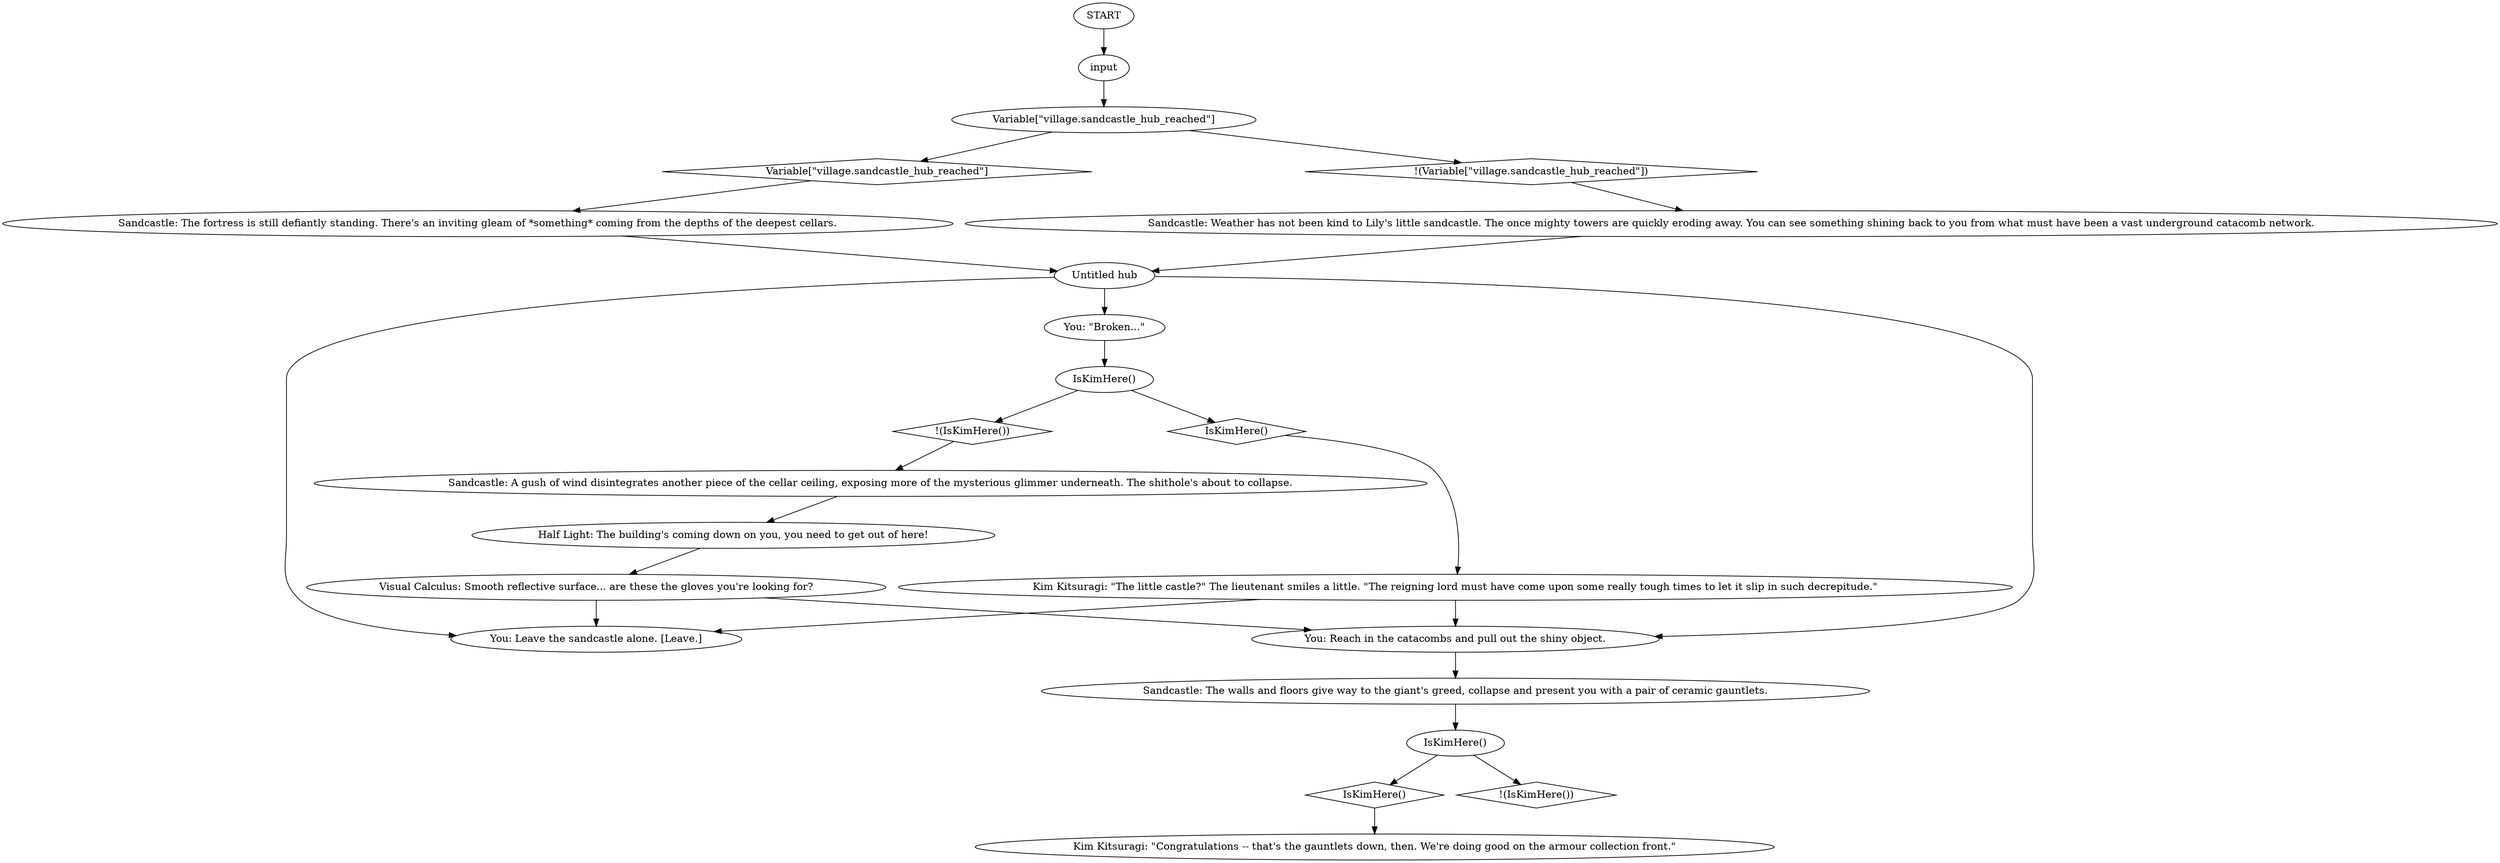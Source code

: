 # VILLAGE / LILLY SANDCASTLE
# This is the interaction dialogue with Lilly's Little Sandcastle, where she hid the gloves.
# ==================================================
digraph G {
	  0 [label="START"];
	  1 [label="input"];
	  2 [label="You: Leave the sandcastle alone. [Leave.]"];
	  3 [label="Variable[\"village.sandcastle_hub_reached\"]"];
	  4 [label="Variable[\"village.sandcastle_hub_reached\"]", shape=diamond];
	  5 [label="!(Variable[\"village.sandcastle_hub_reached\"])", shape=diamond];
	  6 [label="You: Reach in the catacombs and pull out the shiny object."];
	  8 [label="IsKimHere()"];
	  9 [label="IsKimHere()", shape=diamond];
	  10 [label="!(IsKimHere())", shape=diamond];
	  11 [label="Sandcastle: A gush of wind disintegrates another piece of the cellar ceiling, exposing more of the mysterious glimmer underneath. The shithole's about to collapse."];
	  12 [label="Half Light: The building's coming down on you, you need to get out of here!"];
	  13 [label="Kim Kitsuragi: \"Congratulations -- that's the gauntlets down, then. We're doing good on the armour collection front.\""];
	  14 [label="Kim Kitsuragi: \"The little castle?\" The lieutenant smiles a little. \"The reigning lord must have come upon some really tough times to let it slip in such decrepitude.\""];
	  15 [label="IsKimHere()"];
	  16 [label="IsKimHere()", shape=diamond];
	  17 [label="!(IsKimHere())", shape=diamond];
	  18 [label="Sandcastle: The walls and floors give way to the giant's greed, collapse and present you with a pair of ceramic gauntlets."];
	  19 [label="Sandcastle: The fortress is still defiantly standing. There's an inviting gleam of *something* coming from the depths of the deepest cellars."];
	  20 [label="Untitled hub"];
	  21 [label="Sandcastle: Weather has not been kind to Lily's little sandcastle. The once mighty towers are quickly eroding away. You can see something shining back to you from what must have been a vast underground catacomb network."];
	  22 [label="Visual Calculus: Smooth reflective surface... are these the gloves you're looking for?"];
	  23 [label="You: \"Broken...\""];
	  0 -> 1
	  1 -> 3
	  3 -> 4
	  3 -> 5
	  4 -> 19
	  5 -> 21
	  6 -> 18
	  8 -> 9
	  8 -> 10
	  9 -> 13
	  11 -> 12
	  12 -> 22
	  14 -> 2
	  14 -> 6
	  15 -> 16
	  15 -> 17
	  16 -> 14
	  17 -> 11
	  18 -> 8
	  19 -> 20
	  20 -> 2
	  20 -> 6
	  20 -> 23
	  21 -> 20
	  22 -> 2
	  22 -> 6
	  23 -> 15
}

